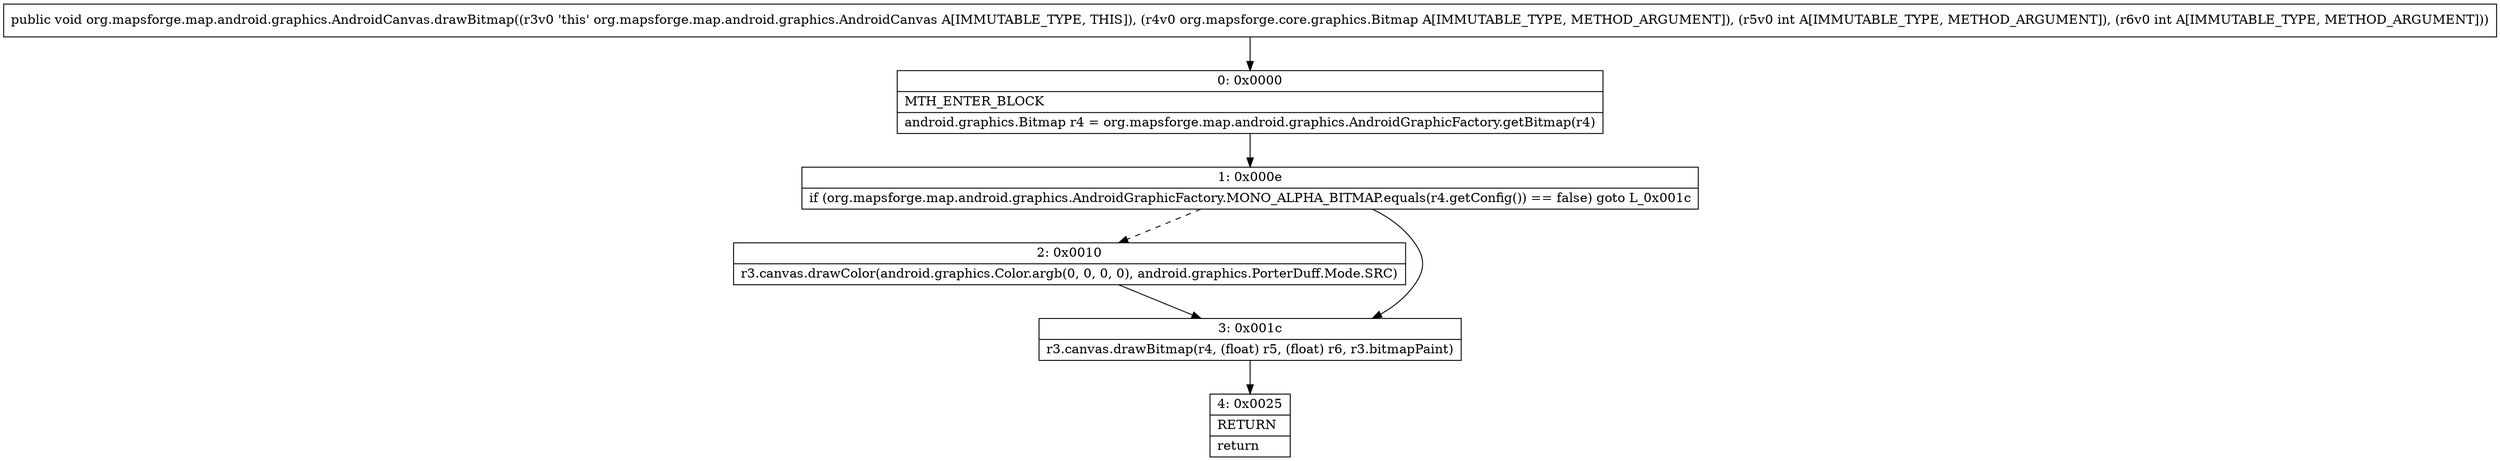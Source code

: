 digraph "CFG fororg.mapsforge.map.android.graphics.AndroidCanvas.drawBitmap(Lorg\/mapsforge\/core\/graphics\/Bitmap;II)V" {
Node_0 [shape=record,label="{0\:\ 0x0000|MTH_ENTER_BLOCK\l|android.graphics.Bitmap r4 = org.mapsforge.map.android.graphics.AndroidGraphicFactory.getBitmap(r4)\l}"];
Node_1 [shape=record,label="{1\:\ 0x000e|if (org.mapsforge.map.android.graphics.AndroidGraphicFactory.MONO_ALPHA_BITMAP.equals(r4.getConfig()) == false) goto L_0x001c\l}"];
Node_2 [shape=record,label="{2\:\ 0x0010|r3.canvas.drawColor(android.graphics.Color.argb(0, 0, 0, 0), android.graphics.PorterDuff.Mode.SRC)\l}"];
Node_3 [shape=record,label="{3\:\ 0x001c|r3.canvas.drawBitmap(r4, (float) r5, (float) r6, r3.bitmapPaint)\l}"];
Node_4 [shape=record,label="{4\:\ 0x0025|RETURN\l|return\l}"];
MethodNode[shape=record,label="{public void org.mapsforge.map.android.graphics.AndroidCanvas.drawBitmap((r3v0 'this' org.mapsforge.map.android.graphics.AndroidCanvas A[IMMUTABLE_TYPE, THIS]), (r4v0 org.mapsforge.core.graphics.Bitmap A[IMMUTABLE_TYPE, METHOD_ARGUMENT]), (r5v0 int A[IMMUTABLE_TYPE, METHOD_ARGUMENT]), (r6v0 int A[IMMUTABLE_TYPE, METHOD_ARGUMENT])) }"];
MethodNode -> Node_0;
Node_0 -> Node_1;
Node_1 -> Node_2[style=dashed];
Node_1 -> Node_3;
Node_2 -> Node_3;
Node_3 -> Node_4;
}


